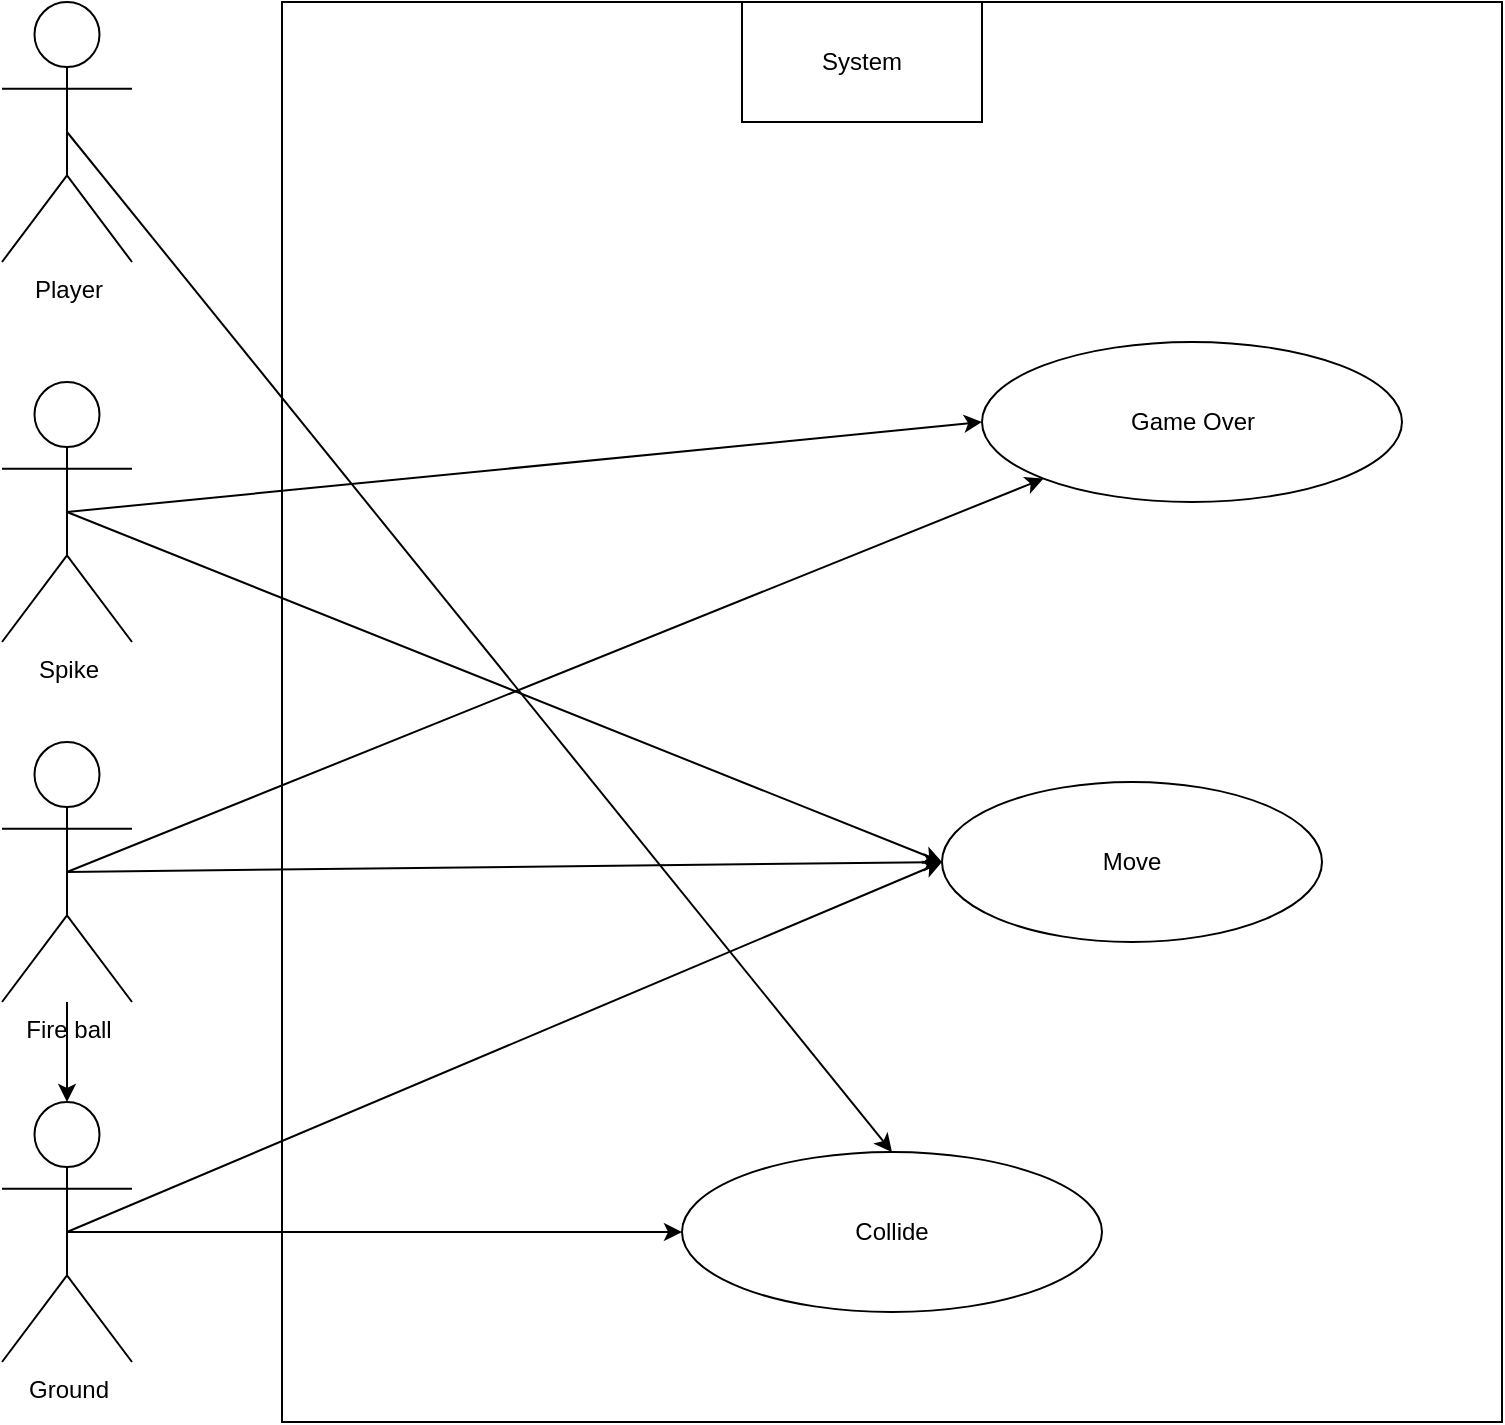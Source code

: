 <mxfile version="26.2.14">
  <diagram name="Stránka-1" id="uEFfYi_sqiVGny1poRgS">
    <mxGraphModel dx="1678" dy="874" grid="1" gridSize="10" guides="1" tooltips="1" connect="1" arrows="1" fold="1" page="1" pageScale="1" pageWidth="827" pageHeight="1169" math="0" shadow="0">
      <root>
        <mxCell id="0" />
        <mxCell id="1" parent="0" />
        <mxCell id="kirQmceMEjLau_S1hvoR-1" value="Player" style="shape=umlActor;verticalLabelPosition=bottom;verticalAlign=top;html=1;" vertex="1" parent="1">
          <mxGeometry x="50" y="40" width="65" height="130" as="geometry" />
        </mxCell>
        <mxCell id="kirQmceMEjLau_S1hvoR-2" value="Spike" style="shape=umlActor;verticalLabelPosition=bottom;verticalAlign=top;html=1;" vertex="1" parent="1">
          <mxGeometry x="50" y="230" width="65" height="130" as="geometry" />
        </mxCell>
        <mxCell id="kirQmceMEjLau_S1hvoR-14" value="" style="edgeStyle=orthogonalEdgeStyle;rounded=0;orthogonalLoop=1;jettySize=auto;html=1;" edge="1" parent="1" source="kirQmceMEjLau_S1hvoR-3" target="kirQmceMEjLau_S1hvoR-4">
          <mxGeometry relative="1" as="geometry" />
        </mxCell>
        <mxCell id="kirQmceMEjLau_S1hvoR-3" value="Fire ball" style="shape=umlActor;verticalLabelPosition=bottom;verticalAlign=top;html=1;" vertex="1" parent="1">
          <mxGeometry x="50" y="410" width="65" height="130" as="geometry" />
        </mxCell>
        <mxCell id="kirQmceMEjLau_S1hvoR-4" value="Ground" style="shape=umlActor;verticalLabelPosition=bottom;verticalAlign=top;html=1;" vertex="1" parent="1">
          <mxGeometry x="50" y="590" width="65" height="130" as="geometry" />
        </mxCell>
        <mxCell id="kirQmceMEjLau_S1hvoR-5" value="" style="rounded=0;whiteSpace=wrap;html=1;" vertex="1" parent="1">
          <mxGeometry x="190" y="40" width="610" height="710" as="geometry" />
        </mxCell>
        <mxCell id="kirQmceMEjLau_S1hvoR-6" value="" style="rounded=0;whiteSpace=wrap;html=1;" vertex="1" parent="1">
          <mxGeometry x="420" y="40" width="120" height="60" as="geometry" />
        </mxCell>
        <mxCell id="kirQmceMEjLau_S1hvoR-7" value="System" style="text;html=1;align=center;verticalAlign=middle;whiteSpace=wrap;rounded=0;" vertex="1" parent="1">
          <mxGeometry x="450" y="55" width="60" height="30" as="geometry" />
        </mxCell>
        <mxCell id="kirQmceMEjLau_S1hvoR-8" value="" style="ellipse;whiteSpace=wrap;html=1;" vertex="1" parent="1">
          <mxGeometry x="540" y="210" width="210" height="80" as="geometry" />
        </mxCell>
        <mxCell id="kirQmceMEjLau_S1hvoR-9" value="" style="ellipse;whiteSpace=wrap;html=1;" vertex="1" parent="1">
          <mxGeometry x="520" y="430" width="190" height="80" as="geometry" />
        </mxCell>
        <mxCell id="kirQmceMEjLau_S1hvoR-10" value="" style="ellipse;whiteSpace=wrap;html=1;" vertex="1" parent="1">
          <mxGeometry x="390" y="615" width="210" height="80" as="geometry" />
        </mxCell>
        <mxCell id="kirQmceMEjLau_S1hvoR-11" value="Game Over" style="text;html=1;align=center;verticalAlign=middle;whiteSpace=wrap;rounded=0;" vertex="1" parent="1">
          <mxGeometry x="597.5" y="235" width="95" height="30" as="geometry" />
        </mxCell>
        <mxCell id="kirQmceMEjLau_S1hvoR-12" value="Move" style="text;html=1;align=center;verticalAlign=middle;whiteSpace=wrap;rounded=0;" vertex="1" parent="1">
          <mxGeometry x="585" y="455" width="60" height="30" as="geometry" />
        </mxCell>
        <mxCell id="kirQmceMEjLau_S1hvoR-13" value="Collide" style="text;html=1;align=center;verticalAlign=middle;whiteSpace=wrap;rounded=0;" vertex="1" parent="1">
          <mxGeometry x="465" y="640" width="60" height="30" as="geometry" />
        </mxCell>
        <mxCell id="kirQmceMEjLau_S1hvoR-17" value="" style="endArrow=classic;html=1;rounded=0;entryX=0;entryY=0.5;entryDx=0;entryDy=0;exitX=0.5;exitY=0.5;exitDx=0;exitDy=0;exitPerimeter=0;" edge="1" parent="1" source="kirQmceMEjLau_S1hvoR-2" target="kirQmceMEjLau_S1hvoR-8">
          <mxGeometry width="50" height="50" relative="1" as="geometry">
            <mxPoint x="220" y="300" as="sourcePoint" />
            <mxPoint x="270" y="250" as="targetPoint" />
          </mxGeometry>
        </mxCell>
        <mxCell id="kirQmceMEjLau_S1hvoR-18" value="" style="endArrow=classic;html=1;rounded=0;entryX=0;entryY=1;entryDx=0;entryDy=0;exitX=0.5;exitY=0.5;exitDx=0;exitDy=0;exitPerimeter=0;" edge="1" parent="1" source="kirQmceMEjLau_S1hvoR-3" target="kirQmceMEjLau_S1hvoR-8">
          <mxGeometry width="50" height="50" relative="1" as="geometry">
            <mxPoint x="130" y="500" as="sourcePoint" />
            <mxPoint x="180" y="450" as="targetPoint" />
          </mxGeometry>
        </mxCell>
        <mxCell id="kirQmceMEjLau_S1hvoR-19" value="" style="endArrow=classic;html=1;rounded=0;exitX=0.5;exitY=0.5;exitDx=0;exitDy=0;exitPerimeter=0;entryX=0.5;entryY=0;entryDx=0;entryDy=0;" edge="1" parent="1" source="kirQmceMEjLau_S1hvoR-1" target="kirQmceMEjLau_S1hvoR-10">
          <mxGeometry width="50" height="50" relative="1" as="geometry">
            <mxPoint x="280" y="170" as="sourcePoint" />
            <mxPoint x="330" y="120" as="targetPoint" />
          </mxGeometry>
        </mxCell>
        <mxCell id="kirQmceMEjLau_S1hvoR-20" value="" style="endArrow=classic;html=1;rounded=0;exitX=0.5;exitY=0.5;exitDx=0;exitDy=0;exitPerimeter=0;entryX=0;entryY=0.5;entryDx=0;entryDy=0;" edge="1" parent="1" source="kirQmceMEjLau_S1hvoR-4" target="kirQmceMEjLau_S1hvoR-10">
          <mxGeometry width="50" height="50" relative="1" as="geometry">
            <mxPoint x="230" y="640" as="sourcePoint" />
            <mxPoint x="280" y="590" as="targetPoint" />
          </mxGeometry>
        </mxCell>
        <mxCell id="kirQmceMEjLau_S1hvoR-21" value="" style="endArrow=classic;html=1;rounded=0;entryX=0;entryY=0.5;entryDx=0;entryDy=0;exitX=0.5;exitY=0.5;exitDx=0;exitDy=0;exitPerimeter=0;" edge="1" parent="1" source="kirQmceMEjLau_S1hvoR-4" target="kirQmceMEjLau_S1hvoR-9">
          <mxGeometry width="50" height="50" relative="1" as="geometry">
            <mxPoint x="240" y="590" as="sourcePoint" />
            <mxPoint x="290" y="540" as="targetPoint" />
          </mxGeometry>
        </mxCell>
        <mxCell id="kirQmceMEjLau_S1hvoR-22" value="" style="endArrow=classic;html=1;rounded=0;exitX=0.5;exitY=0.5;exitDx=0;exitDy=0;exitPerimeter=0;entryX=0;entryY=0.5;entryDx=0;entryDy=0;" edge="1" parent="1" source="kirQmceMEjLau_S1hvoR-3" target="kirQmceMEjLau_S1hvoR-9">
          <mxGeometry width="50" height="50" relative="1" as="geometry">
            <mxPoint x="240" y="510" as="sourcePoint" />
            <mxPoint x="290" y="460" as="targetPoint" />
          </mxGeometry>
        </mxCell>
        <mxCell id="kirQmceMEjLau_S1hvoR-23" value="" style="endArrow=classic;html=1;rounded=0;exitX=0.5;exitY=0.5;exitDx=0;exitDy=0;exitPerimeter=0;entryX=0;entryY=0.5;entryDx=0;entryDy=0;" edge="1" parent="1" source="kirQmceMEjLau_S1hvoR-2" target="kirQmceMEjLau_S1hvoR-9">
          <mxGeometry width="50" height="50" relative="1" as="geometry">
            <mxPoint x="190" y="390" as="sourcePoint" />
            <mxPoint x="240" y="340" as="targetPoint" />
          </mxGeometry>
        </mxCell>
      </root>
    </mxGraphModel>
  </diagram>
</mxfile>
